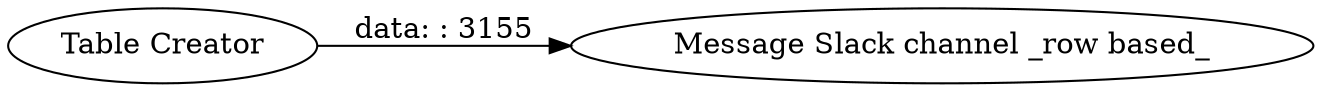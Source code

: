 digraph {
	"5449064095007072992_6" [label="Message Slack channel _row based_"]
	"5449064095007072992_7" [label="Table Creator"]
	"5449064095007072992_7" -> "5449064095007072992_6" [label="data: : 3155"]
	rankdir=LR
}
